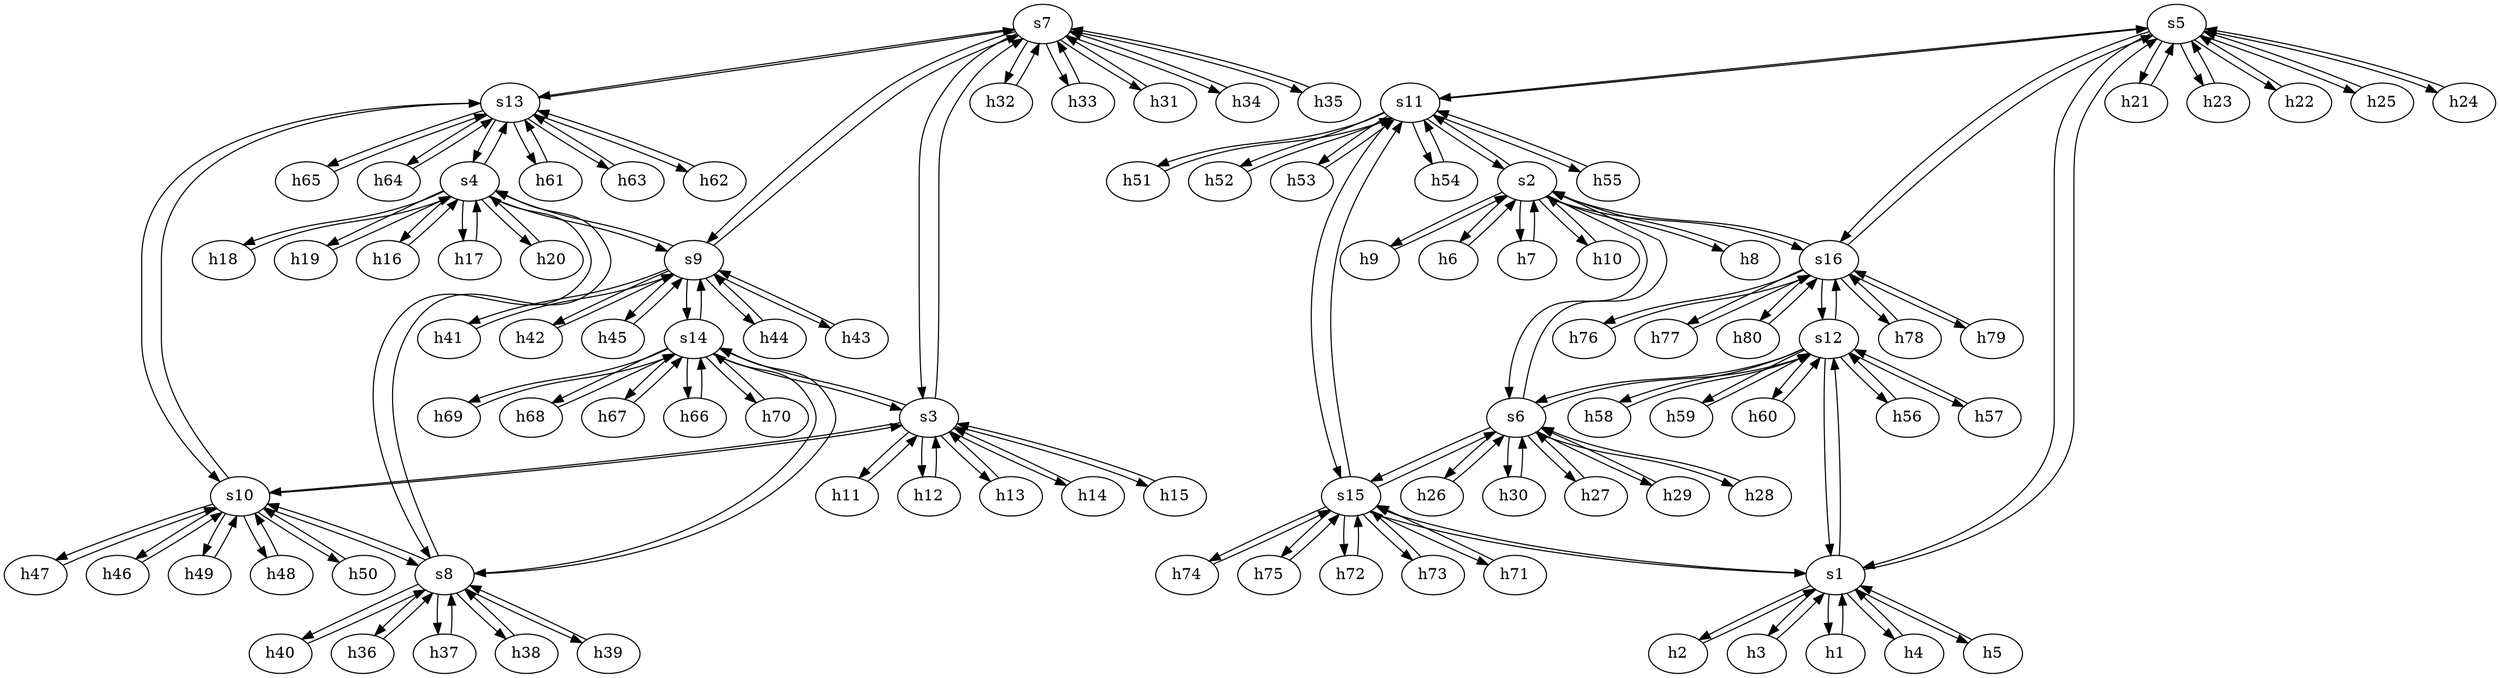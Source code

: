 strict digraph "random_regular_graph(3, 4)" {
	s7	 [id=7,
		type=switch];
	s13	 [id=13,
		type=switch];
	s7 -> s13	 [capacity="1Gbps",
		cost=1,
		dst_port=1,
		src_port=1];
	s9	 [id=9,
		type=switch];
	s7 -> s9	 [capacity="1Gbps",
		cost=1,
		dst_port=1,
		src_port=2];
	s3	 [id=3,
		type=switch];
	s7 -> s3	 [capacity="1Gbps",
		cost=1,
		dst_port=1,
		src_port=0];
	h32	 [ip="111.0.0.32",
		mac="0:0:0:0:0:20",
		type=host];
	s7 -> h32	 [capacity="1Gbps",
		cost=1,
		dst_port=0,
		src_port=6];
	h33	 [ip="111.0.0.33",
		mac="0:0:0:0:0:21",
		type=host];
	s7 -> h33	 [capacity="1Gbps",
		cost=1,
		dst_port=0,
		src_port=7];
	h31	 [ip="111.0.0.31",
		mac="0:0:0:0:0:1f",
		type=host];
	s7 -> h31	 [capacity="1Gbps",
		cost=1,
		dst_port=0,
		src_port=5];
	h34	 [ip="111.0.0.34",
		mac="0:0:0:0:0:22",
		type=host];
	s7 -> h34	 [capacity="1Gbps",
		cost=1,
		dst_port=0,
		src_port=8];
	h35	 [ip="111.0.0.35",
		mac="0:0:0:0:0:23",
		type=host];
	s7 -> h35	 [capacity="1Gbps",
		cost=1,
		dst_port=0,
		src_port=9];
	h20	 [ip="111.0.0.20",
		mac="0:0:0:0:0:14",
		type=host];
	s4	 [id=4,
		type=switch];
	h20 -> s4	 [capacity="1Gbps",
		cost=1,
		dst_port=9,
		src_port=0];
	h47	 [ip="111.0.0.47",
		mac="0:0:0:0:0:2f",
		type=host];
	s10	 [id=10,
		type=switch];
	h47 -> s10	 [capacity="1Gbps",
		cost=1,
		dst_port=6,
		src_port=0];
	h46	 [ip="111.0.0.46",
		mac="0:0:0:0:0:2e",
		type=host];
	h46 -> s10	 [capacity="1Gbps",
		cost=1,
		dst_port=5,
		src_port=0];
	h45	 [ip="111.0.0.45",
		mac="0:0:0:0:0:2d",
		type=host];
	h45 -> s9	 [capacity="1Gbps",
		cost=1,
		dst_port=9,
		src_port=0];
	h44	 [ip="111.0.0.44",
		mac="0:0:0:0:0:2c",
		type=host];
	h44 -> s9	 [capacity="1Gbps",
		cost=1,
		dst_port=8,
		src_port=0];
	h43	 [ip="111.0.0.43",
		mac="0:0:0:0:0:2b",
		type=host];
	h43 -> s9	 [capacity="1Gbps",
		cost=1,
		dst_port=7,
		src_port=0];
	s5	 [id=5,
		type=switch];
	s11	 [id=11,
		type=switch];
	s5 -> s11	 [capacity="1Gbps",
		cost=1,
		dst_port=2,
		src_port=1];
	s16	 [id=16,
		type=switch];
	s5 -> s16	 [capacity="1Gbps",
		cost=1,
		dst_port=1,
		src_port=2];
	s1	 [id=1,
		type=switch];
	s5 -> s1	 [capacity="1Gbps",
		cost=1,
		dst_port=2,
		src_port=0];
	h21	 [ip="111.0.0.21",
		mac="0:0:0:0:0:15",
		type=host];
	s5 -> h21	 [capacity="1Gbps",
		cost=1,
		dst_port=0,
		src_port=5];
	h23	 [ip="111.0.0.23",
		mac="0:0:0:0:0:17",
		type=host];
	s5 -> h23	 [capacity="1Gbps",
		cost=1,
		dst_port=0,
		src_port=7];
	h22	 [ip="111.0.0.22",
		mac="0:0:0:0:0:16",
		type=host];
	s5 -> h22	 [capacity="1Gbps",
		cost=1,
		dst_port=0,
		src_port=6];
	h25	 [ip="111.0.0.25",
		mac="0:0:0:0:0:19",
		type=host];
	s5 -> h25	 [capacity="1Gbps",
		cost=1,
		dst_port=0,
		src_port=9];
	h24	 [ip="111.0.0.24",
		mac="0:0:0:0:0:18",
		type=host];
	s5 -> h24	 [capacity="1Gbps",
		cost=1,
		dst_port=0,
		src_port=8];
	h41	 [ip="111.0.0.41",
		mac="0:0:0:0:0:29",
		type=host];
	h41 -> s9	 [capacity="1Gbps",
		cost=1,
		dst_port=5,
		src_port=0];
	h40	 [ip="111.0.0.40",
		mac="0:0:0:0:0:28",
		type=host];
	s8	 [id=8,
		type=switch];
	h40 -> s8	 [capacity="1Gbps",
		cost=1,
		dst_port=9,
		src_port=0];
	s4 -> h20	 [capacity="1Gbps",
		cost=1,
		dst_port=0,
		src_port=9];
	s4 -> s13	 [capacity="1Gbps",
		cost=1,
		dst_port=2,
		src_port=0];
	h18	 [ip="111.0.0.18",
		mac="0:0:0:0:0:12",
		type=host];
	s4 -> h18	 [capacity="1Gbps",
		cost=1,
		dst_port=0,
		src_port=7];
	h19	 [ip="111.0.0.19",
		mac="0:0:0:0:0:13",
		type=host];
	s4 -> h19	 [capacity="1Gbps",
		cost=1,
		dst_port=0,
		src_port=8];
	h16	 [ip="111.0.0.16",
		mac="0:0:0:0:0:10",
		type=host];
	s4 -> h16	 [capacity="1Gbps",
		cost=1,
		dst_port=0,
		src_port=5];
	h17	 [ip="111.0.0.17",
		mac="0:0:0:0:0:11",
		type=host];
	s4 -> h17	 [capacity="1Gbps",
		cost=1,
		dst_port=0,
		src_port=6];
	s4 -> s9	 [capacity="1Gbps",
		cost=1,
		dst_port=2,
		src_port=1];
	s4 -> s8	 [capacity="1Gbps",
		cost=1,
		dst_port=2,
		src_port=2];
	h49	 [ip="111.0.0.49",
		mac="0:0:0:0:0:31",
		type=host];
	h49 -> s10	 [capacity="1Gbps",
		cost=1,
		dst_port=8,
		src_port=0];
	h48	 [ip="111.0.0.48",
		mac="0:0:0:0:0:30",
		type=host];
	h48 -> s10	 [capacity="1Gbps",
		cost=1,
		dst_port=7,
		src_port=0];
	h54	 [ip="111.0.0.54",
		mac="0:0:0:0:0:36",
		type=host];
	h54 -> s11	 [capacity="1Gbps",
		cost=1,
		dst_port=8,
		src_port=0];
	h55	 [ip="111.0.0.55",
		mac="0:0:0:0:0:37",
		type=host];
	h55 -> s11	 [capacity="1Gbps",
		cost=1,
		dst_port=9,
		src_port=0];
	h56	 [ip="111.0.0.56",
		mac="0:0:0:0:0:38",
		type=host];
	s12	 [id=12,
		type=switch];
	h56 -> s12	 [capacity="1Gbps",
		cost=1,
		dst_port=5,
		src_port=0];
	h57	 [ip="111.0.0.57",
		mac="0:0:0:0:0:39",
		type=host];
	h57 -> s12	 [capacity="1Gbps",
		cost=1,
		dst_port=6,
		src_port=0];
	h50	 [ip="111.0.0.50",
		mac="0:0:0:0:0:32",
		type=host];
	h50 -> s10	 [capacity="1Gbps",
		cost=1,
		dst_port=9,
		src_port=0];
	h51	 [ip="111.0.0.51",
		mac="0:0:0:0:0:33",
		type=host];
	h51 -> s11	 [capacity="1Gbps",
		cost=1,
		dst_port=5,
		src_port=0];
	h52	 [ip="111.0.0.52",
		mac="0:0:0:0:0:34",
		type=host];
	h52 -> s11	 [capacity="1Gbps",
		cost=1,
		dst_port=6,
		src_port=0];
	h53	 [ip="111.0.0.53",
		mac="0:0:0:0:0:35",
		type=host];
	h53 -> s11	 [capacity="1Gbps",
		cost=1,
		dst_port=7,
		src_port=0];
	h58	 [ip="111.0.0.58",
		mac="0:0:0:0:0:3a",
		type=host];
	h58 -> s12	 [capacity="1Gbps",
		cost=1,
		dst_port=7,
		src_port=0];
	h59	 [ip="111.0.0.59",
		mac="0:0:0:0:0:3b",
		type=host];
	h59 -> s12	 [capacity="1Gbps",
		cost=1,
		dst_port=8,
		src_port=0];
	h42	 [ip="111.0.0.42",
		mac="0:0:0:0:0:2a",
		type=host];
	h42 -> s9	 [capacity="1Gbps",
		cost=1,
		dst_port=6,
		src_port=0];
	h69	 [ip="111.0.0.69",
		mac="0:0:0:0:0:45",
		type=host];
	s14	 [id=14,
		type=switch];
	h69 -> s14	 [capacity="1Gbps",
		cost=1,
		dst_port=8,
		src_port=0];
	h68	 [ip="111.0.0.68",
		mac="0:0:0:0:0:44",
		type=host];
	h68 -> s14	 [capacity="1Gbps",
		cost=1,
		dst_port=7,
		src_port=0];
	h61	 [ip="111.0.0.61",
		mac="0:0:0:0:0:3d",
		type=host];
	h61 -> s13	 [capacity="1Gbps",
		cost=1,
		dst_port=5,
		src_port=0];
	h60	 [ip="111.0.0.60",
		mac="0:0:0:0:0:3c",
		type=host];
	h60 -> s12	 [capacity="1Gbps",
		cost=1,
		dst_port=9,
		src_port=0];
	h63	 [ip="111.0.0.63",
		mac="0:0:0:0:0:3f",
		type=host];
	h63 -> s13	 [capacity="1Gbps",
		cost=1,
		dst_port=7,
		src_port=0];
	h62	 [ip="111.0.0.62",
		mac="0:0:0:0:0:3e",
		type=host];
	h62 -> s13	 [capacity="1Gbps",
		cost=1,
		dst_port=6,
		src_port=0];
	h65	 [ip="111.0.0.65",
		mac="0:0:0:0:0:41",
		type=host];
	h65 -> s13	 [capacity="1Gbps",
		cost=1,
		dst_port=9,
		src_port=0];
	h64	 [ip="111.0.0.64",
		mac="0:0:0:0:0:40",
		type=host];
	h64 -> s13	 [capacity="1Gbps",
		cost=1,
		dst_port=8,
		src_port=0];
	h67	 [ip="111.0.0.67",
		mac="0:0:0:0:0:43",
		type=host];
	h67 -> s14	 [capacity="1Gbps",
		cost=1,
		dst_port=6,
		src_port=0];
	h66	 [ip="111.0.0.66",
		mac="0:0:0:0:0:42",
		type=host];
	h66 -> s14	 [capacity="1Gbps",
		cost=1,
		dst_port=5,
		src_port=0];
	s13 -> s7	 [capacity="1Gbps",
		cost=1,
		dst_port=1,
		src_port=1];
	s13 -> s4	 [capacity="1Gbps",
		cost=1,
		dst_port=0,
		src_port=2];
	s13 -> h61	 [capacity="1Gbps",
		cost=1,
		dst_port=0,
		src_port=5];
	s13 -> h63	 [capacity="1Gbps",
		cost=1,
		dst_port=0,
		src_port=7];
	s13 -> h62	 [capacity="1Gbps",
		cost=1,
		dst_port=0,
		src_port=6];
	s13 -> h65	 [capacity="1Gbps",
		cost=1,
		dst_port=0,
		src_port=9];
	s13 -> h64	 [capacity="1Gbps",
		cost=1,
		dst_port=0,
		src_port=8];
	s13 -> s10	 [capacity="1Gbps",
		cost=1,
		dst_port=1,
		src_port=0];
	s12 -> h56	 [capacity="1Gbps",
		cost=1,
		dst_port=0,
		src_port=5];
	s12 -> h57	 [capacity="1Gbps",
		cost=1,
		dst_port=0,
		src_port=6];
	s12 -> h58	 [capacity="1Gbps",
		cost=1,
		dst_port=0,
		src_port=7];
	s12 -> h59	 [capacity="1Gbps",
		cost=1,
		dst_port=0,
		src_port=8];
	s12 -> h60	 [capacity="1Gbps",
		cost=1,
		dst_port=0,
		src_port=9];
	s12 -> s16	 [capacity="1Gbps",
		cost=1,
		dst_port=2,
		src_port=2];
	s12 -> s1	 [capacity="1Gbps",
		cost=1,
		dst_port=0,
		src_port=0];
	s6	 [id=6,
		type=switch];
	s12 -> s6	 [capacity="1Gbps",
		cost=1,
		dst_port=2,
		src_port=1];
	s11 -> s5	 [capacity="1Gbps",
		cost=1,
		dst_port=1,
		src_port=2];
	s11 -> h54	 [capacity="1Gbps",
		cost=1,
		dst_port=0,
		src_port=8];
	s11 -> h55	 [capacity="1Gbps",
		cost=1,
		dst_port=0,
		src_port=9];
	s11 -> h51	 [capacity="1Gbps",
		cost=1,
		dst_port=0,
		src_port=5];
	s11 -> h52	 [capacity="1Gbps",
		cost=1,
		dst_port=0,
		src_port=6];
	s11 -> h53	 [capacity="1Gbps",
		cost=1,
		dst_port=0,
		src_port=7];
	s15	 [id=15,
		type=switch];
	s11 -> s15	 [capacity="1Gbps",
		cost=1,
		dst_port=0,
		src_port=1];
	s2	 [id=2,
		type=switch];
	s11 -> s2	 [capacity="1Gbps",
		cost=1,
		dst_port=0,
		src_port=0];
	s10 -> h47	 [capacity="1Gbps",
		cost=1,
		dst_port=0,
		src_port=6];
	s10 -> h46	 [capacity="1Gbps",
		cost=1,
		dst_port=0,
		src_port=5];
	s10 -> h49	 [capacity="1Gbps",
		cost=1,
		dst_port=0,
		src_port=8];
	s10 -> h48	 [capacity="1Gbps",
		cost=1,
		dst_port=0,
		src_port=7];
	s10 -> h50	 [capacity="1Gbps",
		cost=1,
		dst_port=0,
		src_port=9];
	s10 -> s13	 [capacity="1Gbps",
		cost=1,
		dst_port=0,
		src_port=1];
	s10 -> s8	 [capacity="1Gbps",
		cost=1,
		dst_port=0,
		src_port=2];
	s10 -> s3	 [capacity="1Gbps",
		cost=1,
		dst_port=0,
		src_port=0];
	s16 -> s5	 [capacity="1Gbps",
		cost=1,
		dst_port=2,
		src_port=1];
	s16 -> s12	 [capacity="1Gbps",
		cost=1,
		dst_port=2,
		src_port=2];
	h78	 [ip="111.0.0.78",
		mac="0:0:0:0:0:4e",
		type=host];
	s16 -> h78	 [capacity="1Gbps",
		cost=1,
		dst_port=0,
		src_port=7];
	h79	 [ip="111.0.0.79",
		mac="0:0:0:0:0:4f",
		type=host];
	s16 -> h79	 [capacity="1Gbps",
		cost=1,
		dst_port=0,
		src_port=8];
	h76	 [ip="111.0.0.76",
		mac="0:0:0:0:0:4c",
		type=host];
	s16 -> h76	 [capacity="1Gbps",
		cost=1,
		dst_port=0,
		src_port=5];
	h77	 [ip="111.0.0.77",
		mac="0:0:0:0:0:4d",
		type=host];
	s16 -> h77	 [capacity="1Gbps",
		cost=1,
		dst_port=0,
		src_port=6];
	h80	 [ip="111.0.0.80",
		mac="0:0:0:0:0:50",
		type=host];
	s16 -> h80	 [capacity="1Gbps",
		cost=1,
		dst_port=0,
		src_port=9];
	s16 -> s2	 [capacity="1Gbps",
		cost=1,
		dst_port=2,
		src_port=0];
	s15 -> s11	 [capacity="1Gbps",
		cost=1,
		dst_port=1,
		src_port=1];
	h74	 [ip="111.0.0.74",
		mac="0:0:0:0:0:4a",
		type=host];
	s15 -> h74	 [capacity="1Gbps",
		cost=1,
		dst_port=0,
		src_port=8];
	h75	 [ip="111.0.0.75",
		mac="0:0:0:0:0:4b",
		type=host];
	s15 -> h75	 [capacity="1Gbps",
		cost=1,
		dst_port=0,
		src_port=9];
	h72	 [ip="111.0.0.72",
		mac="0:0:0:0:0:48",
		type=host];
	s15 -> h72	 [capacity="1Gbps",
		cost=1,
		dst_port=0,
		src_port=6];
	h73	 [ip="111.0.0.73",
		mac="0:0:0:0:0:49",
		type=host];
	s15 -> h73	 [capacity="1Gbps",
		cost=1,
		dst_port=0,
		src_port=7];
	h71	 [ip="111.0.0.71",
		mac="0:0:0:0:0:47",
		type=host];
	s15 -> h71	 [capacity="1Gbps",
		cost=1,
		dst_port=0,
		src_port=5];
	s15 -> s1	 [capacity="1Gbps",
		cost=1,
		dst_port=1,
		src_port=0];
	s15 -> s6	 [capacity="1Gbps",
		cost=1,
		dst_port=1,
		src_port=2];
	s14 -> h69	 [capacity="1Gbps",
		cost=1,
		dst_port=0,
		src_port=8];
	s14 -> h68	 [capacity="1Gbps",
		cost=1,
		dst_port=0,
		src_port=7];
	s14 -> h67	 [capacity="1Gbps",
		cost=1,
		dst_port=0,
		src_port=6];
	s14 -> h66	 [capacity="1Gbps",
		cost=1,
		dst_port=0,
		src_port=5];
	h70	 [ip="111.0.0.70",
		mac="0:0:0:0:0:46",
		type=host];
	s14 -> h70	 [capacity="1Gbps",
		cost=1,
		dst_port=0,
		src_port=9];
	s14 -> s9	 [capacity="1Gbps",
		cost=1,
		dst_port=0,
		src_port=1];
	s14 -> s8	 [capacity="1Gbps",
		cost=1,
		dst_port=1,
		src_port=2];
	s14 -> s3	 [capacity="1Gbps",
		cost=1,
		dst_port=2,
		src_port=0];
	h78 -> s16	 [capacity="1Gbps",
		cost=1,
		dst_port=7,
		src_port=0];
	h79 -> s16	 [capacity="1Gbps",
		cost=1,
		dst_port=8,
		src_port=0];
	h76 -> s16	 [capacity="1Gbps",
		cost=1,
		dst_port=5,
		src_port=0];
	h77 -> s16	 [capacity="1Gbps",
		cost=1,
		dst_port=6,
		src_port=0];
	h74 -> s15	 [capacity="1Gbps",
		cost=1,
		dst_port=8,
		src_port=0];
	h75 -> s15	 [capacity="1Gbps",
		cost=1,
		dst_port=9,
		src_port=0];
	h72 -> s15	 [capacity="1Gbps",
		cost=1,
		dst_port=6,
		src_port=0];
	h73 -> s15	 [capacity="1Gbps",
		cost=1,
		dst_port=7,
		src_port=0];
	h70 -> s14	 [capacity="1Gbps",
		cost=1,
		dst_port=9,
		src_port=0];
	h71 -> s15	 [capacity="1Gbps",
		cost=1,
		dst_port=5,
		src_port=0];
	h8	 [ip="111.0.0.8",
		mac="0:0:0:0:0:8",
		type=host];
	h8 -> s2	 [capacity="1Gbps",
		cost=1,
		dst_port=7,
		src_port=0];
	h9	 [ip="111.0.0.9",
		mac="0:0:0:0:0:9",
		type=host];
	h9 -> s2	 [capacity="1Gbps",
		cost=1,
		dst_port=8,
		src_port=0];
	h2	 [ip="111.0.0.2",
		mac="0:0:0:0:0:2",
		type=host];
	h2 -> s1	 [capacity="1Gbps",
		cost=1,
		dst_port=6,
		src_port=0];
	h3	 [ip="111.0.0.3",
		mac="0:0:0:0:0:3",
		type=host];
	h3 -> s1	 [capacity="1Gbps",
		cost=1,
		dst_port=7,
		src_port=0];
	h1	 [ip="111.0.0.1",
		mac="0:0:0:0:0:1",
		type=host];
	h1 -> s1	 [capacity="1Gbps",
		cost=1,
		dst_port=5,
		src_port=0];
	h6	 [ip="111.0.0.6",
		mac="0:0:0:0:0:6",
		type=host];
	h6 -> s2	 [capacity="1Gbps",
		cost=1,
		dst_port=5,
		src_port=0];
	h7	 [ip="111.0.0.7",
		mac="0:0:0:0:0:7",
		type=host];
	h7 -> s2	 [capacity="1Gbps",
		cost=1,
		dst_port=6,
		src_port=0];
	h4	 [ip="111.0.0.4",
		mac="0:0:0:0:0:4",
		type=host];
	h4 -> s1	 [capacity="1Gbps",
		cost=1,
		dst_port=8,
		src_port=0];
	h5	 [ip="111.0.0.5",
		mac="0:0:0:0:0:5",
		type=host];
	h5 -> s1	 [capacity="1Gbps",
		cost=1,
		dst_port=9,
		src_port=0];
	h80 -> s16	 [capacity="1Gbps",
		cost=1,
		dst_port=9,
		src_port=0];
	h18 -> s4	 [capacity="1Gbps",
		cost=1,
		dst_port=7,
		src_port=0];
	h19 -> s4	 [capacity="1Gbps",
		cost=1,
		dst_port=8,
		src_port=0];
	h10	 [ip="111.0.0.10",
		mac="0:0:0:0:0:a",
		type=host];
	h10 -> s2	 [capacity="1Gbps",
		cost=1,
		dst_port=9,
		src_port=0];
	h11	 [ip="111.0.0.11",
		mac="0:0:0:0:0:b",
		type=host];
	h11 -> s3	 [capacity="1Gbps",
		cost=1,
		dst_port=5,
		src_port=0];
	h12	 [ip="111.0.0.12",
		mac="0:0:0:0:0:c",
		type=host];
	h12 -> s3	 [capacity="1Gbps",
		cost=1,
		dst_port=6,
		src_port=0];
	h13	 [ip="111.0.0.13",
		mac="0:0:0:0:0:d",
		type=host];
	h13 -> s3	 [capacity="1Gbps",
		cost=1,
		dst_port=7,
		src_port=0];
	h14	 [ip="111.0.0.14",
		mac="0:0:0:0:0:e",
		type=host];
	h14 -> s3	 [capacity="1Gbps",
		cost=1,
		dst_port=8,
		src_port=0];
	h15	 [ip="111.0.0.15",
		mac="0:0:0:0:0:f",
		type=host];
	h15 -> s3	 [capacity="1Gbps",
		cost=1,
		dst_port=9,
		src_port=0];
	h16 -> s4	 [capacity="1Gbps",
		cost=1,
		dst_port=5,
		src_port=0];
	h17 -> s4	 [capacity="1Gbps",
		cost=1,
		dst_port=6,
		src_port=0];
	s9 -> s7	 [capacity="1Gbps",
		cost=1,
		dst_port=2,
		src_port=1];
	s9 -> h45	 [capacity="1Gbps",
		cost=1,
		dst_port=0,
		src_port=9];
	s9 -> h44	 [capacity="1Gbps",
		cost=1,
		dst_port=0,
		src_port=8];
	s9 -> h43	 [capacity="1Gbps",
		cost=1,
		dst_port=0,
		src_port=7];
	s9 -> h41	 [capacity="1Gbps",
		cost=1,
		dst_port=0,
		src_port=5];
	s9 -> s4	 [capacity="1Gbps",
		cost=1,
		dst_port=1,
		src_port=2];
	s9 -> h42	 [capacity="1Gbps",
		cost=1,
		dst_port=0,
		src_port=6];
	s9 -> s14	 [capacity="1Gbps",
		cost=1,
		dst_port=1,
		src_port=0];
	s8 -> h40	 [capacity="1Gbps",
		cost=1,
		dst_port=0,
		src_port=9];
	s8 -> s4	 [capacity="1Gbps",
		cost=1,
		dst_port=2,
		src_port=2];
	s8 -> s10	 [capacity="1Gbps",
		cost=1,
		dst_port=2,
		src_port=0];
	s8 -> s14	 [capacity="1Gbps",
		cost=1,
		dst_port=2,
		src_port=1];
	h36	 [ip="111.0.0.36",
		mac="0:0:0:0:0:24",
		type=host];
	s8 -> h36	 [capacity="1Gbps",
		cost=1,
		dst_port=0,
		src_port=5];
	h37	 [ip="111.0.0.37",
		mac="0:0:0:0:0:25",
		type=host];
	s8 -> h37	 [capacity="1Gbps",
		cost=1,
		dst_port=0,
		src_port=6];
	h38	 [ip="111.0.0.38",
		mac="0:0:0:0:0:26",
		type=host];
	s8 -> h38	 [capacity="1Gbps",
		cost=1,
		dst_port=0,
		src_port=7];
	h39	 [ip="111.0.0.39",
		mac="0:0:0:0:0:27",
		type=host];
	s8 -> h39	 [capacity="1Gbps",
		cost=1,
		dst_port=0,
		src_port=8];
	h29	 [ip="111.0.0.29",
		mac="0:0:0:0:0:1d",
		type=host];
	h29 -> s6	 [capacity="1Gbps",
		cost=1,
		dst_port=8,
		src_port=0];
	h28	 [ip="111.0.0.28",
		mac="0:0:0:0:0:1c",
		type=host];
	h28 -> s6	 [capacity="1Gbps",
		cost=1,
		dst_port=7,
		src_port=0];
	s3 -> s7	 [capacity="1Gbps",
		cost=1,
		dst_port=0,
		src_port=1];
	s3 -> s10	 [capacity="1Gbps",
		cost=1,
		dst_port=0,
		src_port=0];
	s3 -> s14	 [capacity="1Gbps",
		cost=1,
		dst_port=0,
		src_port=2];
	s3 -> h11	 [capacity="1Gbps",
		cost=1,
		dst_port=0,
		src_port=5];
	s3 -> h12	 [capacity="1Gbps",
		cost=1,
		dst_port=0,
		src_port=6];
	s3 -> h13	 [capacity="1Gbps",
		cost=1,
		dst_port=0,
		src_port=7];
	s3 -> h14	 [capacity="1Gbps",
		cost=1,
		dst_port=0,
		src_port=8];
	s3 -> h15	 [capacity="1Gbps",
		cost=1,
		dst_port=0,
		src_port=9];
	s2 -> s11	 [capacity="1Gbps",
		cost=1,
		dst_port=0,
		src_port=0];
	s2 -> s16	 [capacity="1Gbps",
		cost=1,
		dst_port=0,
		src_port=2];
	s2 -> h8	 [capacity="1Gbps",
		cost=1,
		dst_port=0,
		src_port=7];
	s2 -> h9	 [capacity="1Gbps",
		cost=1,
		dst_port=0,
		src_port=8];
	s2 -> h6	 [capacity="1Gbps",
		cost=1,
		dst_port=0,
		src_port=5];
	s2 -> h7	 [capacity="1Gbps",
		cost=1,
		dst_port=0,
		src_port=6];
	s2 -> h10	 [capacity="1Gbps",
		cost=1,
		dst_port=0,
		src_port=9];
	s2 -> s6	 [capacity="1Gbps",
		cost=1,
		dst_port=0,
		src_port=1];
	s1 -> s5	 [capacity="1Gbps",
		cost=1,
		dst_port=0,
		src_port=2];
	s1 -> s12	 [capacity="1Gbps",
		cost=1,
		dst_port=0,
		src_port=0];
	s1 -> s15	 [capacity="1Gbps",
		cost=1,
		dst_port=1,
		src_port=1];
	s1 -> h2	 [capacity="1Gbps",
		cost=1,
		dst_port=0,
		src_port=6];
	s1 -> h3	 [capacity="1Gbps",
		cost=1,
		dst_port=0,
		src_port=7];
	s1 -> h1	 [capacity="1Gbps",
		cost=1,
		dst_port=0,
		src_port=5];
	s1 -> h4	 [capacity="1Gbps",
		cost=1,
		dst_port=0,
		src_port=8];
	s1 -> h5	 [capacity="1Gbps",
		cost=1,
		dst_port=0,
		src_port=9];
	h26	 [ip="111.0.0.26",
		mac="0:0:0:0:0:1a",
		type=host];
	h26 -> s6	 [capacity="1Gbps",
		cost=1,
		dst_port=5,
		src_port=0];
	h21 -> s5	 [capacity="1Gbps",
		cost=1,
		dst_port=5,
		src_port=0];
	s6 -> s12	 [capacity="1Gbps",
		cost=1,
		dst_port=1,
		src_port=2];
	s6 -> s15	 [capacity="1Gbps",
		cost=1,
		dst_port=2,
		src_port=1];
	s6 -> h29	 [capacity="1Gbps",
		cost=1,
		dst_port=0,
		src_port=8];
	s6 -> h28	 [capacity="1Gbps",
		cost=1,
		dst_port=0,
		src_port=7];
	s6 -> s2	 [capacity="1Gbps",
		cost=1,
		dst_port=1,
		src_port=0];
	s6 -> h26	 [capacity="1Gbps",
		cost=1,
		dst_port=0,
		src_port=5];
	h30	 [ip="111.0.0.30",
		mac="0:0:0:0:0:1e",
		type=host];
	s6 -> h30	 [capacity="1Gbps",
		cost=1,
		dst_port=0,
		src_port=9];
	h27	 [ip="111.0.0.27",
		mac="0:0:0:0:0:1b",
		type=host];
	s6 -> h27	 [capacity="1Gbps",
		cost=1,
		dst_port=0,
		src_port=6];
	h23 -> s5	 [capacity="1Gbps",
		cost=1,
		dst_port=7,
		src_port=0];
	h22 -> s5	 [capacity="1Gbps",
		cost=1,
		dst_port=6,
		src_port=0];
	h32 -> s7	 [capacity="1Gbps",
		cost=1,
		dst_port=6,
		src_port=0];
	h33 -> s7	 [capacity="1Gbps",
		cost=1,
		dst_port=7,
		src_port=0];
	h30 -> s6	 [capacity="1Gbps",
		cost=1,
		dst_port=9,
		src_port=0];
	h31 -> s7	 [capacity="1Gbps",
		cost=1,
		dst_port=5,
		src_port=0];
	h36 -> s8	 [capacity="1Gbps",
		cost=1,
		dst_port=5,
		src_port=0];
	h37 -> s8	 [capacity="1Gbps",
		cost=1,
		dst_port=6,
		src_port=0];
	h34 -> s7	 [capacity="1Gbps",
		cost=1,
		dst_port=8,
		src_port=0];
	h35 -> s7	 [capacity="1Gbps",
		cost=1,
		dst_port=9,
		src_port=0];
	h38 -> s8	 [capacity="1Gbps",
		cost=1,
		dst_port=7,
		src_port=0];
	h39 -> s8	 [capacity="1Gbps",
		cost=1,
		dst_port=8,
		src_port=0];
	h25 -> s5	 [capacity="1Gbps",
		cost=1,
		dst_port=9,
		src_port=0];
	h24 -> s5	 [capacity="1Gbps",
		cost=1,
		dst_port=8,
		src_port=0];
	h27 -> s6	 [capacity="1Gbps",
		cost=1,
		dst_port=6,
		src_port=0];
}
